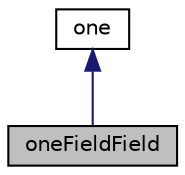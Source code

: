 digraph "oneFieldField"
{
  bgcolor="transparent";
  edge [fontname="Helvetica",fontsize="10",labelfontname="Helvetica",labelfontsize="10"];
  node [fontname="Helvetica",fontsize="10",shape=record];
  Node1 [label="oneFieldField",height=0.2,width=0.4,color="black", fillcolor="grey75", style="filled", fontcolor="black"];
  Node2 -> Node1 [dir="back",color="midnightblue",fontsize="10",style="solid",fontname="Helvetica"];
  Node2 [label="one",height=0.2,width=0.4,color="black",URL="$a01709.html",tooltip="A class representing the concept of 1 (scalar(1.0)) used to avoid unnecessary manipulations for objec..."];
}
